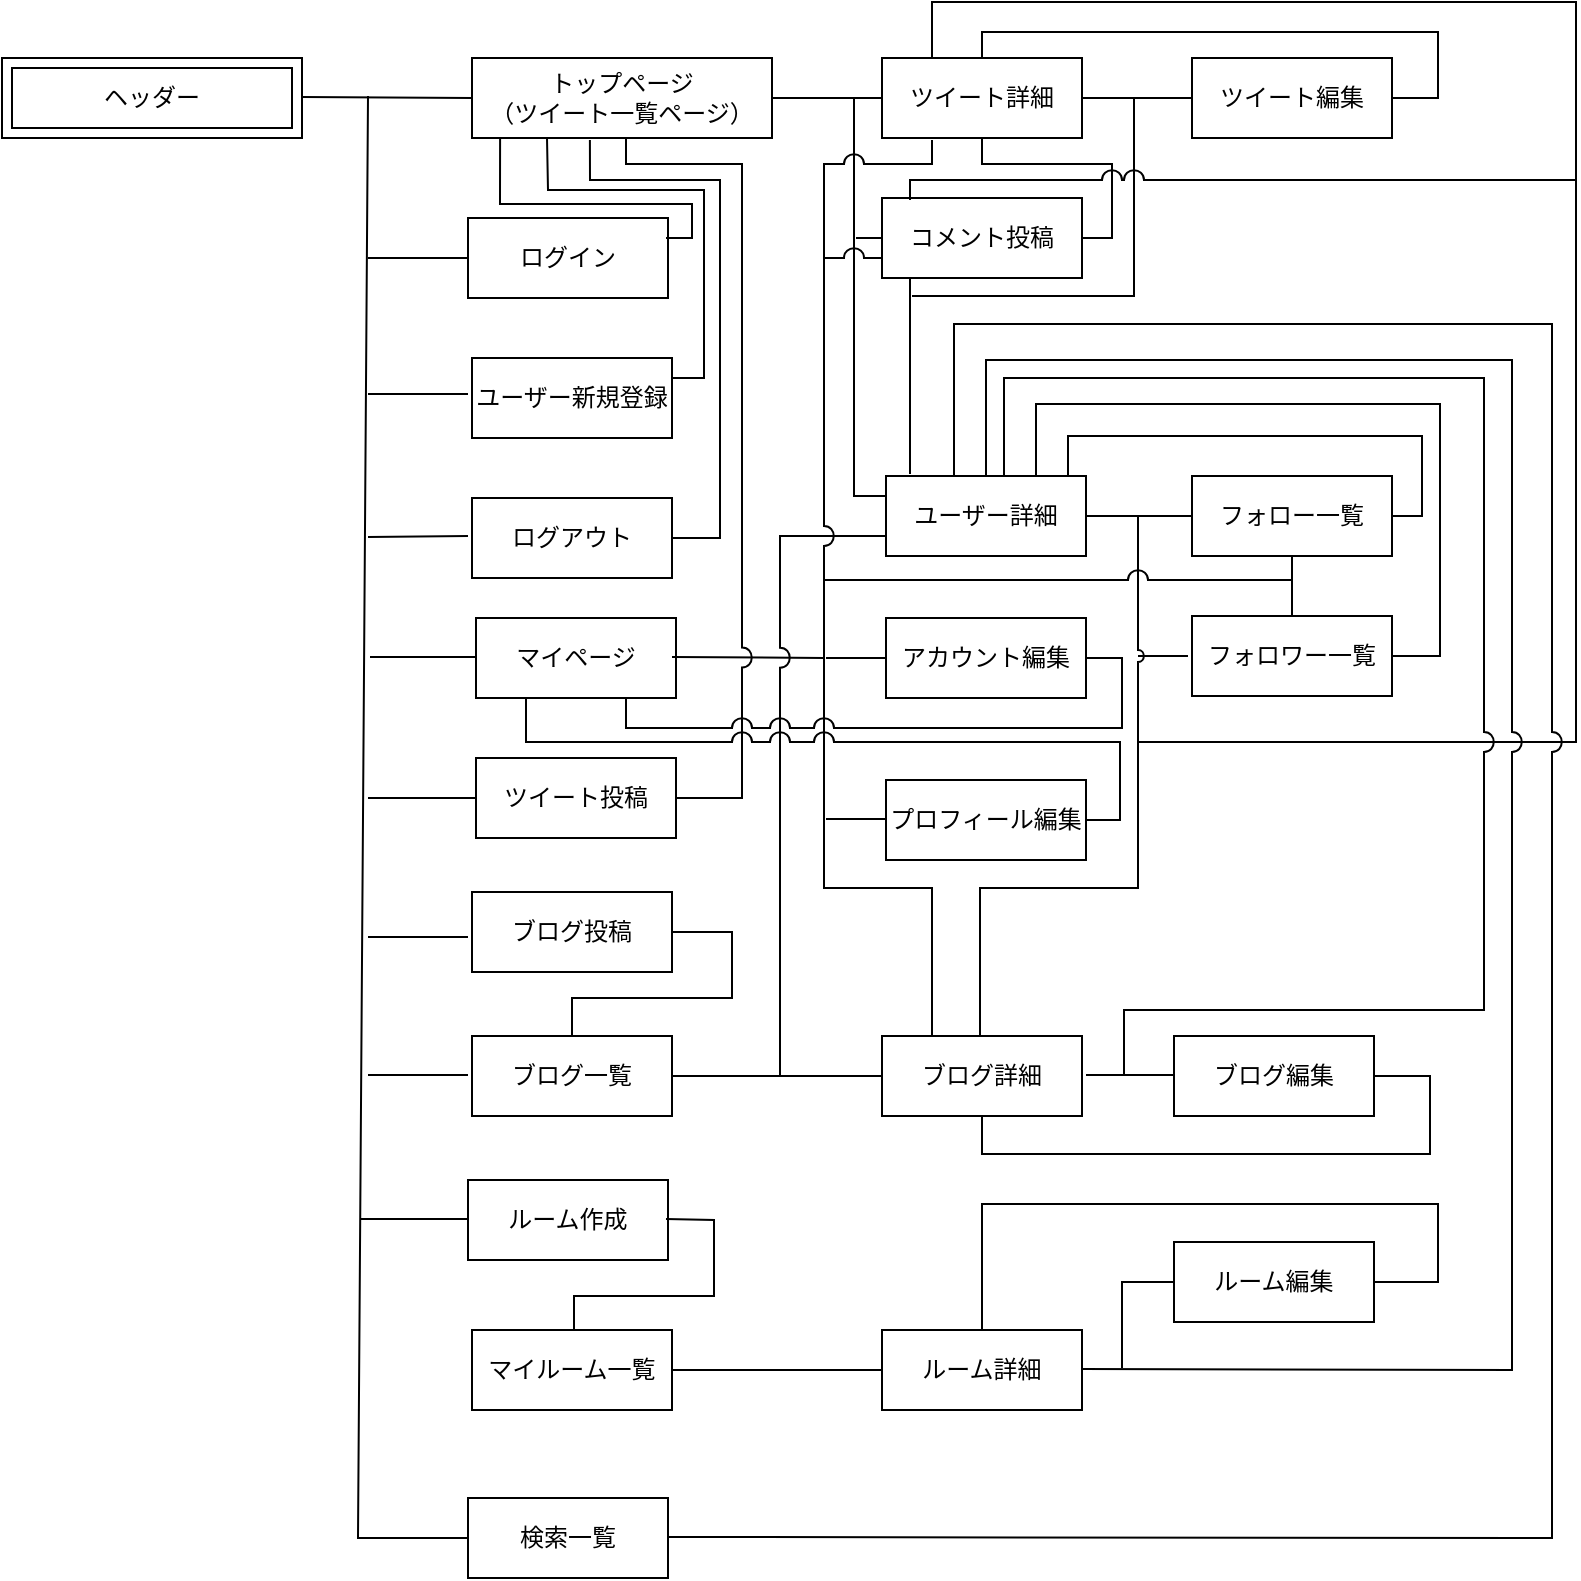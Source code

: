 <mxfile>
    <diagram id="4FSSSGJxte7q_M84ObTr" name="ページ1">
        <mxGraphModel dx="1324" dy="1236" grid="0" gridSize="10" guides="1" tooltips="1" connect="1" arrows="1" fold="1" page="1" pageScale="1" pageWidth="827" pageHeight="1169" background="none" math="0" shadow="0">
            <root>
                <mxCell id="0"/>
                <mxCell id="1" parent="0"/>
                <mxCell id="9" value="ルーム作成" style="whiteSpace=wrap;html=1;align=center;" parent="1" vertex="1">
                    <mxGeometry x="248" y="745" width="100" height="40" as="geometry"/>
                </mxCell>
                <mxCell id="10" value="ルーム詳細" style="whiteSpace=wrap;html=1;align=center;" parent="1" vertex="1">
                    <mxGeometry x="455" y="820" width="100" height="40" as="geometry"/>
                </mxCell>
                <mxCell id="11" value="ルーム編集" style="whiteSpace=wrap;html=1;align=center;" parent="1" vertex="1">
                    <mxGeometry x="601" y="776" width="100" height="40" as="geometry"/>
                </mxCell>
                <mxCell id="137" value="" style="edgeStyle=elbowEdgeStyle;rounded=0;jumpStyle=arc;jumpSize=10;html=1;endArrow=none;endFill=0;" edge="1" parent="1" source="12" target="10">
                    <mxGeometry relative="1" as="geometry"/>
                </mxCell>
                <mxCell id="12" value="マイルーム一覧" style="whiteSpace=wrap;html=1;align=center;" parent="1" vertex="1">
                    <mxGeometry x="250" y="820" width="100" height="40" as="geometry"/>
                </mxCell>
                <mxCell id="13" value="検索一覧" style="whiteSpace=wrap;html=1;align=center;" parent="1" vertex="1">
                    <mxGeometry x="248" y="904" width="100" height="40" as="geometry"/>
                </mxCell>
                <mxCell id="14" value="ユーザー新規登録" style="whiteSpace=wrap;html=1;align=center;" parent="1" vertex="1">
                    <mxGeometry x="250" y="334" width="100" height="40" as="geometry"/>
                </mxCell>
                <mxCell id="15" value="ログイン" style="whiteSpace=wrap;html=1;align=center;" parent="1" vertex="1">
                    <mxGeometry x="248" y="264" width="100" height="40" as="geometry"/>
                </mxCell>
                <mxCell id="87" value="" style="edgeStyle=none;html=1;endArrow=none;endFill=0;" edge="1" parent="1" source="16" target="82">
                    <mxGeometry relative="1" as="geometry"/>
                </mxCell>
                <mxCell id="16" value="ツイート詳細" style="whiteSpace=wrap;html=1;align=center;" parent="1" vertex="1">
                    <mxGeometry x="455" y="184" width="100" height="40" as="geometry"/>
                </mxCell>
                <mxCell id="100" value="" style="edgeStyle=none;rounded=0;html=1;endArrow=none;endFill=0;" edge="1" parent="1" source="17" target="16">
                    <mxGeometry relative="1" as="geometry"/>
                </mxCell>
                <mxCell id="17" value="ツイート編集" style="whiteSpace=wrap;html=1;align=center;" parent="1" vertex="1">
                    <mxGeometry x="610" y="184" width="100" height="40" as="geometry"/>
                </mxCell>
                <mxCell id="18" value="ツイート投稿" style="whiteSpace=wrap;html=1;align=center;" parent="1" vertex="1">
                    <mxGeometry x="252" y="534" width="100" height="40" as="geometry"/>
                </mxCell>
                <mxCell id="120" value="" style="edgeStyle=elbowEdgeStyle;rounded=0;jumpStyle=arc;jumpSize=10;html=1;endArrow=none;endFill=0;" edge="1" parent="1" source="19" target="21">
                    <mxGeometry relative="1" as="geometry"/>
                </mxCell>
                <mxCell id="19" value="ブログ一覧" style="whiteSpace=wrap;html=1;align=center;" parent="1" vertex="1">
                    <mxGeometry x="250" y="673" width="100" height="40" as="geometry"/>
                </mxCell>
                <mxCell id="20" value="ブログ投稿" style="whiteSpace=wrap;html=1;align=center;" parent="1" vertex="1">
                    <mxGeometry x="250" y="601" width="100" height="40" as="geometry"/>
                </mxCell>
                <mxCell id="149" value="" style="edgeStyle=none;rounded=0;jumpStyle=arc;jumpSize=10;html=1;endArrow=none;endFill=0;" edge="1" parent="1">
                    <mxGeometry relative="1" as="geometry">
                        <mxPoint x="504" y="673" as="sourcePoint"/>
                        <mxPoint x="583" y="525" as="targetPoint"/>
                        <Array as="points">
                            <mxPoint x="504" y="599"/>
                            <mxPoint x="583" y="599"/>
                        </Array>
                    </mxGeometry>
                </mxCell>
                <mxCell id="21" value="ブログ詳細" style="whiteSpace=wrap;html=1;align=center;" parent="1" vertex="1">
                    <mxGeometry x="455" y="673" width="100" height="40" as="geometry"/>
                </mxCell>
                <mxCell id="22" value="ブログ編集" style="whiteSpace=wrap;html=1;align=center;" parent="1" vertex="1">
                    <mxGeometry x="601" y="673" width="100" height="40" as="geometry"/>
                </mxCell>
                <mxCell id="32" value="ヘッダー" style="shape=ext;margin=3;double=1;whiteSpace=wrap;html=1;align=center;" parent="1" vertex="1">
                    <mxGeometry x="15" y="184" width="150" height="40" as="geometry"/>
                </mxCell>
                <mxCell id="50" value="" style="endArrow=none;html=1;rounded=0;exitX=1;exitY=0.5;exitDx=0;exitDy=0;" parent="1" edge="1">
                    <mxGeometry relative="1" as="geometry">
                        <mxPoint x="557" y="692.5" as="sourcePoint"/>
                        <mxPoint x="601" y="692.5" as="targetPoint"/>
                    </mxGeometry>
                </mxCell>
                <mxCell id="52" value="" style="endArrow=none;html=1;rounded=0;" parent="1" edge="1">
                    <mxGeometry relative="1" as="geometry">
                        <mxPoint x="165" y="203.5" as="sourcePoint"/>
                        <mxPoint x="250" y="204" as="targetPoint"/>
                    </mxGeometry>
                </mxCell>
                <mxCell id="57" value="" style="endArrow=none;html=1;rounded=0;" parent="1" edge="1">
                    <mxGeometry relative="1" as="geometry">
                        <mxPoint x="198" y="203" as="sourcePoint"/>
                        <mxPoint x="248" y="924" as="targetPoint"/>
                        <Array as="points">
                            <mxPoint x="193" y="924"/>
                        </Array>
                    </mxGeometry>
                </mxCell>
                <mxCell id="58" value="" style="endArrow=none;html=1;rounded=0;entryX=0;entryY=0.5;entryDx=0;entryDy=0;" parent="1" edge="1" target="18">
                    <mxGeometry relative="1" as="geometry">
                        <mxPoint x="198" y="554" as="sourcePoint"/>
                        <mxPoint x="248" y="551.5" as="targetPoint"/>
                    </mxGeometry>
                </mxCell>
                <mxCell id="59" value="" style="endArrow=none;html=1;rounded=0;" parent="1" edge="1">
                    <mxGeometry relative="1" as="geometry">
                        <mxPoint x="198" y="423.5" as="sourcePoint"/>
                        <mxPoint x="248" y="423" as="targetPoint"/>
                    </mxGeometry>
                </mxCell>
                <mxCell id="60" value="" style="endArrow=none;html=1;rounded=0;" parent="1" edge="1">
                    <mxGeometry relative="1" as="geometry">
                        <mxPoint x="198" y="352" as="sourcePoint"/>
                        <mxPoint x="248" y="352" as="targetPoint"/>
                    </mxGeometry>
                </mxCell>
                <mxCell id="61" value="" style="endArrow=none;html=1;rounded=0;" parent="1" edge="1">
                    <mxGeometry relative="1" as="geometry">
                        <mxPoint x="198" y="284" as="sourcePoint"/>
                        <mxPoint x="248" y="284" as="targetPoint"/>
                    </mxGeometry>
                </mxCell>
                <mxCell id="62" value="" style="endArrow=none;html=1;rounded=0;" parent="1" edge="1">
                    <mxGeometry relative="1" as="geometry">
                        <mxPoint x="199" y="483.5" as="sourcePoint"/>
                        <mxPoint x="254" y="483.5" as="targetPoint"/>
                    </mxGeometry>
                </mxCell>
                <mxCell id="82" value="トップページ&lt;br&gt;（ツイート一覧ページ）" style="whiteSpace=wrap;html=1;align=center;" vertex="1" parent="1">
                    <mxGeometry x="250" y="184" width="150" height="40" as="geometry"/>
                </mxCell>
                <mxCell id="83" value="マイページ" style="whiteSpace=wrap;html=1;align=center;" vertex="1" parent="1">
                    <mxGeometry x="252" y="464" width="100" height="40" as="geometry"/>
                </mxCell>
                <mxCell id="85" value="ログアウト" style="whiteSpace=wrap;html=1;align=center;" vertex="1" parent="1">
                    <mxGeometry x="250" y="404" width="100" height="40" as="geometry"/>
                </mxCell>
                <mxCell id="95" value="" style="edgeStyle=none;rounded=0;html=1;endArrow=none;endFill=0;" edge="1" parent="1" source="88">
                    <mxGeometry relative="1" as="geometry">
                        <mxPoint x="442" y="274" as="targetPoint"/>
                    </mxGeometry>
                </mxCell>
                <mxCell id="88" value="コメント投稿" style="whiteSpace=wrap;html=1;align=center;" vertex="1" parent="1">
                    <mxGeometry x="455" y="254" width="100" height="40" as="geometry"/>
                </mxCell>
                <mxCell id="99" value="" style="edgeStyle=none;rounded=0;html=1;endArrow=none;endFill=0;exitX=0;exitY=0.25;exitDx=0;exitDy=0;" edge="1" parent="1" source="90">
                    <mxGeometry relative="1" as="geometry">
                        <mxPoint x="471" y="403" as="sourcePoint"/>
                        <mxPoint x="441" y="204" as="targetPoint"/>
                        <Array as="points">
                            <mxPoint x="441" y="403"/>
                            <mxPoint x="441" y="354"/>
                        </Array>
                    </mxGeometry>
                </mxCell>
                <mxCell id="105" value="" style="edgeStyle=none;rounded=0;html=1;endArrow=none;endFill=0;" edge="1" parent="1" source="90" target="104">
                    <mxGeometry relative="1" as="geometry"/>
                </mxCell>
                <mxCell id="90" value="ユーザー詳細" style="whiteSpace=wrap;html=1;align=center;" vertex="1" parent="1">
                    <mxGeometry x="457" y="393" width="100" height="40" as="geometry"/>
                </mxCell>
                <mxCell id="101" value="" style="edgeStyle=none;rounded=0;html=1;endArrow=none;endFill=0;jumpStyle=arc;jumpSize=10;" edge="1" parent="1">
                    <mxGeometry relative="1" as="geometry">
                        <mxPoint x="499" y="303" as="sourcePoint"/>
                        <mxPoint x="581" y="204" as="targetPoint"/>
                        <Array as="points">
                            <mxPoint x="470" y="303"/>
                            <mxPoint x="499" y="303"/>
                            <mxPoint x="581" y="303"/>
                        </Array>
                    </mxGeometry>
                </mxCell>
                <mxCell id="111" value="" style="edgeStyle=none;rounded=0;html=1;endArrow=none;endFill=0;" edge="1" parent="1" source="103" target="104">
                    <mxGeometry relative="1" as="geometry"/>
                </mxCell>
                <mxCell id="103" value="フォロワー一覧" style="whiteSpace=wrap;html=1;align=center;" vertex="1" parent="1">
                    <mxGeometry x="610" y="463" width="100" height="40" as="geometry"/>
                </mxCell>
                <mxCell id="104" value="フォロー一覧" style="whiteSpace=wrap;html=1;align=center;" vertex="1" parent="1">
                    <mxGeometry x="610" y="393" width="100" height="40" as="geometry"/>
                </mxCell>
                <mxCell id="106" value="" style="edgeStyle=none;rounded=0;html=1;endArrow=none;endFill=0;" edge="1" parent="1">
                    <mxGeometry relative="1" as="geometry">
                        <mxPoint x="583" y="483" as="sourcePoint"/>
                        <mxPoint x="608" y="483" as="targetPoint"/>
                    </mxGeometry>
                </mxCell>
                <mxCell id="107" value="" style="endArrow=none;html=1;rounded=0;entryX=0.25;entryY=0;entryDx=0;entryDy=0;jumpStyle=arc;" edge="1" parent="1" target="16">
                    <mxGeometry relative="1" as="geometry">
                        <mxPoint x="583" y="413" as="sourcePoint"/>
                        <mxPoint x="583" y="509" as="targetPoint"/>
                        <Array as="points">
                            <mxPoint x="583" y="526"/>
                            <mxPoint x="802" y="526"/>
                            <mxPoint x="802" y="156"/>
                            <mxPoint x="480" y="156"/>
                        </Array>
                    </mxGeometry>
                </mxCell>
                <mxCell id="110" value="" style="endArrow=none;html=1;rounded=0;entryX=0.5;entryY=1;entryDx=0;entryDy=0;jumpStyle=arc;jumpSize=10;" edge="1" parent="1" target="104">
                    <mxGeometry relative="1" as="geometry">
                        <mxPoint x="350" y="483.5" as="sourcePoint"/>
                        <mxPoint x="510" y="483.5" as="targetPoint"/>
                        <Array as="points">
                            <mxPoint x="426" y="484"/>
                            <mxPoint x="426" y="445"/>
                            <mxPoint x="660" y="445"/>
                        </Array>
                    </mxGeometry>
                </mxCell>
                <mxCell id="112" value="アカウント編集" style="whiteSpace=wrap;html=1;align=center;" vertex="1" parent="1">
                    <mxGeometry x="457" y="464" width="100" height="40" as="geometry"/>
                </mxCell>
                <mxCell id="113" value="プロフィール編集" style="whiteSpace=wrap;html=1;align=center;" vertex="1" parent="1">
                    <mxGeometry x="457" y="545" width="100" height="40" as="geometry"/>
                </mxCell>
                <mxCell id="115" value="" style="edgeStyle=none;rounded=0;html=1;endArrow=none;endFill=0;" edge="1" parent="1">
                    <mxGeometry relative="1" as="geometry">
                        <mxPoint x="457" y="484" as="sourcePoint"/>
                        <mxPoint x="427" y="484" as="targetPoint"/>
                    </mxGeometry>
                </mxCell>
                <mxCell id="117" value="" style="endArrow=none;html=1;rounded=0;" edge="1" parent="1">
                    <mxGeometry relative="1" as="geometry">
                        <mxPoint x="198" y="692.5" as="sourcePoint"/>
                        <mxPoint x="248" y="692.5" as="targetPoint"/>
                    </mxGeometry>
                </mxCell>
                <mxCell id="118" value="" style="endArrow=none;html=1;rounded=0;" edge="1" parent="1">
                    <mxGeometry relative="1" as="geometry">
                        <mxPoint x="198" y="623.5" as="sourcePoint"/>
                        <mxPoint x="248" y="623.5" as="targetPoint"/>
                    </mxGeometry>
                </mxCell>
                <mxCell id="119" value="" style="endArrow=none;html=1;rounded=0;entryX=0.5;entryY=0;entryDx=0;entryDy=0;exitX=1;exitY=0.5;exitDx=0;exitDy=0;" edge="1" parent="1">
                    <mxGeometry relative="1" as="geometry">
                        <mxPoint x="350" y="621" as="sourcePoint"/>
                        <mxPoint x="300" y="673" as="targetPoint"/>
                        <Array as="points">
                            <mxPoint x="380" y="621"/>
                            <mxPoint x="380" y="654"/>
                            <mxPoint x="300" y="654"/>
                        </Array>
                    </mxGeometry>
                </mxCell>
                <mxCell id="121" value="" style="endArrow=none;html=1;rounded=0;entryX=0.087;entryY=1;entryDx=0;entryDy=0;entryPerimeter=0;" edge="1" parent="1">
                    <mxGeometry relative="1" as="geometry">
                        <mxPoint x="347" y="274" as="sourcePoint"/>
                        <mxPoint x="264.05" y="224" as="targetPoint"/>
                        <Array as="points">
                            <mxPoint x="360" y="274"/>
                            <mxPoint x="360" y="257"/>
                            <mxPoint x="264" y="257"/>
                        </Array>
                    </mxGeometry>
                </mxCell>
                <mxCell id="122" value="" style="endArrow=none;html=1;rounded=0;entryX=0.25;entryY=1;entryDx=0;entryDy=0;" edge="1" parent="1" target="82">
                    <mxGeometry relative="1" as="geometry">
                        <mxPoint x="350" y="344" as="sourcePoint"/>
                        <mxPoint x="510" y="343.5" as="targetPoint"/>
                        <Array as="points">
                            <mxPoint x="366" y="344"/>
                            <mxPoint x="366" y="250"/>
                            <mxPoint x="288" y="250"/>
                        </Array>
                    </mxGeometry>
                </mxCell>
                <mxCell id="124" value="" style="endArrow=none;html=1;rounded=0;entryX=0.393;entryY=1.025;entryDx=0;entryDy=0;entryPerimeter=0;" edge="1" parent="1" target="82">
                    <mxGeometry relative="1" as="geometry">
                        <mxPoint x="350" y="424" as="sourcePoint"/>
                        <mxPoint x="510" y="423.5" as="targetPoint"/>
                        <Array as="points">
                            <mxPoint x="374" y="424"/>
                            <mxPoint x="374" y="245"/>
                            <mxPoint x="309" y="245"/>
                        </Array>
                    </mxGeometry>
                </mxCell>
                <mxCell id="125" value="" style="endArrow=none;html=1;rounded=0;entryX=0.5;entryY=1;entryDx=0;entryDy=0;jumpStyle=arc;jumpSize=10;" edge="1" parent="1">
                    <mxGeometry relative="1" as="geometry">
                        <mxPoint x="352" y="554" as="sourcePoint"/>
                        <mxPoint x="327" y="224" as="targetPoint"/>
                        <Array as="points">
                            <mxPoint x="385" y="554"/>
                            <mxPoint x="385" y="237"/>
                            <mxPoint x="327" y="237"/>
                        </Array>
                    </mxGeometry>
                </mxCell>
                <mxCell id="127" value="" style="endArrow=none;html=1;rounded=0;exitX=0;exitY=0.75;exitDx=0;exitDy=0;jumpStyle=arc;jumpSize=10;" edge="1" parent="1" source="90">
                    <mxGeometry relative="1" as="geometry">
                        <mxPoint x="295" y="572" as="sourcePoint"/>
                        <mxPoint x="404" y="693" as="targetPoint"/>
                        <Array as="points">
                            <mxPoint x="404" y="423"/>
                        </Array>
                    </mxGeometry>
                </mxCell>
                <mxCell id="128" value="" style="endArrow=none;html=1;rounded=0;exitX=0.59;exitY=0;exitDx=0;exitDy=0;exitPerimeter=0;jumpStyle=arc;jumpSize=10;" edge="1" parent="1" source="90">
                    <mxGeometry relative="1" as="geometry">
                        <mxPoint x="469" y="581" as="sourcePoint"/>
                        <mxPoint x="576" y="692" as="targetPoint"/>
                        <Array as="points">
                            <mxPoint x="516" y="344"/>
                            <mxPoint x="756" y="344"/>
                            <mxPoint x="756" y="660"/>
                            <mxPoint x="576" y="660"/>
                        </Array>
                    </mxGeometry>
                </mxCell>
                <mxCell id="130" value="" style="endArrow=none;html=1;rounded=0;exitX=0.44;exitY=1;exitDx=0;exitDy=0;exitPerimeter=0;entryX=0.42;entryY=-0.025;entryDx=0;entryDy=0;entryPerimeter=0;" edge="1" parent="1">
                    <mxGeometry relative="1" as="geometry">
                        <mxPoint x="469" y="294" as="sourcePoint"/>
                        <mxPoint x="469" y="392" as="targetPoint"/>
                    </mxGeometry>
                </mxCell>
                <mxCell id="131" value="" style="endArrow=none;html=1;rounded=0;entryX=0.5;entryY=1;entryDx=0;entryDy=0;" edge="1" parent="1" target="16">
                    <mxGeometry relative="1" as="geometry">
                        <mxPoint x="555" y="274" as="sourcePoint"/>
                        <mxPoint x="715" y="273.5" as="targetPoint"/>
                        <Array as="points">
                            <mxPoint x="570" y="274"/>
                            <mxPoint x="570" y="237"/>
                            <mxPoint x="505" y="237"/>
                        </Array>
                    </mxGeometry>
                </mxCell>
                <mxCell id="132" value="" style="endArrow=none;html=1;rounded=0;exitX=1;exitY=0.5;exitDx=0;exitDy=0;entryX=0.5;entryY=0;entryDx=0;entryDy=0;" edge="1" parent="1" source="17" target="16">
                    <mxGeometry relative="1" as="geometry">
                        <mxPoint x="641" y="253" as="sourcePoint"/>
                        <mxPoint x="801" y="253" as="targetPoint"/>
                        <Array as="points">
                            <mxPoint x="733" y="204"/>
                            <mxPoint x="733" y="171"/>
                            <mxPoint x="505" y="171"/>
                        </Array>
                    </mxGeometry>
                </mxCell>
                <mxCell id="133" value="" style="endArrow=none;html=1;rounded=0;entryX=0.5;entryY=1;entryDx=0;entryDy=0;" edge="1" parent="1" target="21">
                    <mxGeometry relative="1" as="geometry">
                        <mxPoint x="701" y="693" as="sourcePoint"/>
                        <mxPoint x="861" y="692.5" as="targetPoint"/>
                        <Array as="points">
                            <mxPoint x="729" y="693"/>
                            <mxPoint x="729" y="732"/>
                            <mxPoint x="505" y="732"/>
                        </Array>
                    </mxGeometry>
                </mxCell>
                <mxCell id="135" value="" style="endArrow=none;html=1;rounded=0;entryX=0;entryY=0.5;entryDx=0;entryDy=0;" edge="1" parent="1">
                    <mxGeometry relative="1" as="geometry">
                        <mxPoint x="194" y="764.5" as="sourcePoint"/>
                        <mxPoint x="248" y="764.5" as="targetPoint"/>
                    </mxGeometry>
                </mxCell>
                <mxCell id="136" value="" style="endArrow=none;html=1;rounded=0;entryX=0.5;entryY=0;entryDx=0;entryDy=0;" edge="1" parent="1">
                    <mxGeometry relative="1" as="geometry">
                        <mxPoint x="347" y="764.5" as="sourcePoint"/>
                        <mxPoint x="301" y="820" as="targetPoint"/>
                        <Array as="points">
                            <mxPoint x="371" y="765"/>
                            <mxPoint x="371" y="803"/>
                            <mxPoint x="301" y="803"/>
                        </Array>
                    </mxGeometry>
                </mxCell>
                <mxCell id="140" value="" style="endArrow=none;html=1;rounded=0;entryX=0.5;entryY=0;entryDx=0;entryDy=0;jumpStyle=arc;jumpSize=10;" edge="1" parent="1" target="90">
                    <mxGeometry relative="1" as="geometry">
                        <mxPoint x="555" y="839.5" as="sourcePoint"/>
                        <mxPoint x="507" y="386" as="targetPoint"/>
                        <Array as="points">
                            <mxPoint x="770" y="840"/>
                            <mxPoint x="770" y="335"/>
                            <mxPoint x="507" y="335"/>
                        </Array>
                    </mxGeometry>
                </mxCell>
                <mxCell id="141" value="" style="endArrow=none;html=1;rounded=0;entryX=1;entryY=0.5;entryDx=0;entryDy=0;exitX=0.91;exitY=0;exitDx=0;exitDy=0;exitPerimeter=0;" edge="1" parent="1" source="90" target="104">
                    <mxGeometry relative="1" as="geometry">
                        <mxPoint x="583" y="533" as="sourcePoint"/>
                        <mxPoint x="743" y="533" as="targetPoint"/>
                        <Array as="points">
                            <mxPoint x="548" y="373"/>
                            <mxPoint x="725" y="373"/>
                            <mxPoint x="725" y="413"/>
                        </Array>
                    </mxGeometry>
                </mxCell>
                <mxCell id="142" value="" style="endArrow=none;html=1;rounded=0;entryX=1;entryY=0.5;entryDx=0;entryDy=0;exitX=0.75;exitY=0;exitDx=0;exitDy=0;" edge="1" parent="1" source="90" target="103">
                    <mxGeometry relative="1" as="geometry">
                        <mxPoint x="397" y="585" as="sourcePoint"/>
                        <mxPoint x="557" y="585" as="targetPoint"/>
                        <Array as="points">
                            <mxPoint x="532" y="357"/>
                            <mxPoint x="734" y="357"/>
                            <mxPoint x="734" y="483"/>
                        </Array>
                    </mxGeometry>
                </mxCell>
                <mxCell id="144" value="" style="endArrow=none;html=1;rounded=0;" edge="1" parent="1">
                    <mxGeometry relative="1" as="geometry">
                        <mxPoint x="575" y="839" as="sourcePoint"/>
                        <mxPoint x="601" y="796" as="targetPoint"/>
                        <Array as="points">
                            <mxPoint x="575" y="796"/>
                        </Array>
                    </mxGeometry>
                </mxCell>
                <mxCell id="145" value="" style="endArrow=none;html=1;rounded=0;entryX=1;entryY=0.5;entryDx=0;entryDy=0;exitX=0.5;exitY=0;exitDx=0;exitDy=0;" edge="1" parent="1" source="10" target="11">
                    <mxGeometry relative="1" as="geometry">
                        <mxPoint x="397" y="585" as="sourcePoint"/>
                        <mxPoint x="557" y="585" as="targetPoint"/>
                        <Array as="points">
                            <mxPoint x="505" y="757"/>
                            <mxPoint x="733" y="757"/>
                            <mxPoint x="733" y="796"/>
                        </Array>
                    </mxGeometry>
                </mxCell>
                <mxCell id="147" value="" style="endArrow=none;html=1;rounded=0;entryX=0.34;entryY=0;entryDx=0;entryDy=0;entryPerimeter=0;jumpStyle=arc;jumpSize=10;" edge="1" parent="1" target="90">
                    <mxGeometry relative="1" as="geometry">
                        <mxPoint x="348" y="923.5" as="sourcePoint"/>
                        <mxPoint x="508" y="923.5" as="targetPoint"/>
                        <Array as="points">
                            <mxPoint x="790" y="924"/>
                            <mxPoint x="790" y="317"/>
                            <mxPoint x="491" y="317"/>
                        </Array>
                    </mxGeometry>
                </mxCell>
                <mxCell id="148" value="" style="endArrow=none;html=1;rounded=0;jumpStyle=arc;jumpSize=10;" edge="1" parent="1">
                    <mxGeometry relative="1" as="geometry">
                        <mxPoint x="469" y="255" as="sourcePoint"/>
                        <mxPoint x="802" y="245" as="targetPoint"/>
                        <Array as="points">
                            <mxPoint x="469" y="245"/>
                        </Array>
                    </mxGeometry>
                </mxCell>
                <mxCell id="150" value="" style="endArrow=none;html=1;rounded=0;jumpStyle=arc;jumpSize=10;entryX=0.25;entryY=0;entryDx=0;entryDy=0;" edge="1" parent="1" target="21">
                    <mxGeometry relative="1" as="geometry">
                        <mxPoint x="480" y="225" as="sourcePoint"/>
                        <mxPoint x="426" y="445" as="targetPoint"/>
                        <Array as="points">
                            <mxPoint x="480" y="237"/>
                            <mxPoint x="426" y="237"/>
                            <mxPoint x="426" y="599"/>
                            <mxPoint x="480" y="599"/>
                        </Array>
                    </mxGeometry>
                </mxCell>
                <mxCell id="151" value="" style="endArrow=none;html=1;rounded=0;jumpStyle=arc;jumpSize=10;" edge="1" parent="1">
                    <mxGeometry relative="1" as="geometry">
                        <mxPoint x="426" y="284" as="sourcePoint"/>
                        <mxPoint x="455" y="284" as="targetPoint"/>
                    </mxGeometry>
                </mxCell>
                <mxCell id="152" value="" style="edgeStyle=none;rounded=0;html=1;endArrow=none;endFill=0;" edge="1" parent="1">
                    <mxGeometry relative="1" as="geometry">
                        <mxPoint x="457" y="564.5" as="sourcePoint"/>
                        <mxPoint x="427" y="564.5" as="targetPoint"/>
                    </mxGeometry>
                </mxCell>
                <mxCell id="153" value="" style="endArrow=none;html=1;rounded=0;entryX=1;entryY=0.5;entryDx=0;entryDy=0;exitX=0.25;exitY=1;exitDx=0;exitDy=0;jumpStyle=arc;jumpSize=10;" edge="1" parent="1" source="83" target="113">
                    <mxGeometry relative="1" as="geometry">
                        <mxPoint x="456" y="476" as="sourcePoint"/>
                        <mxPoint x="616" y="476" as="targetPoint"/>
                        <Array as="points">
                            <mxPoint x="277" y="526"/>
                            <mxPoint x="574" y="526"/>
                            <mxPoint x="574" y="565"/>
                        </Array>
                    </mxGeometry>
                </mxCell>
                <mxCell id="154" value="" style="endArrow=none;html=1;rounded=0;exitX=1;exitY=0.5;exitDx=0;exitDy=0;entryX=0.75;entryY=1;entryDx=0;entryDy=0;jumpStyle=arc;jumpSize=10;" edge="1" parent="1" source="112" target="83">
                    <mxGeometry relative="1" as="geometry">
                        <mxPoint x="584" y="561" as="sourcePoint"/>
                        <mxPoint x="744" y="561" as="targetPoint"/>
                        <Array as="points">
                            <mxPoint x="575" y="484"/>
                            <mxPoint x="575" y="519"/>
                            <mxPoint x="327" y="519"/>
                        </Array>
                    </mxGeometry>
                </mxCell>
            </root>
        </mxGraphModel>
    </diagram>
</mxfile>